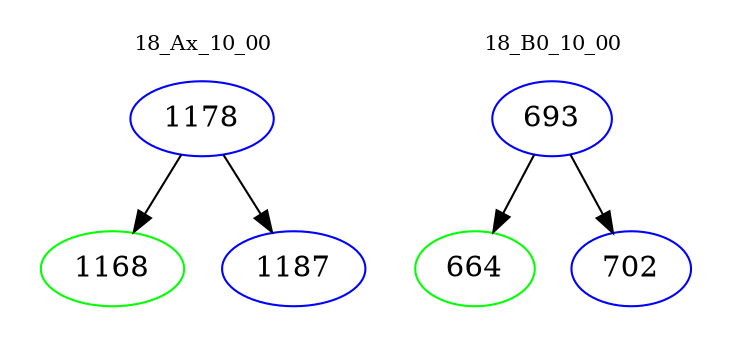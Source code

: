 digraph{
subgraph cluster_0 {
color = white
label = "18_Ax_10_00";
fontsize=10;
T0_1178 [label="1178", color="blue"]
T0_1178 -> T0_1168 [color="black"]
T0_1168 [label="1168", color="green"]
T0_1178 -> T0_1187 [color="black"]
T0_1187 [label="1187", color="blue"]
}
subgraph cluster_1 {
color = white
label = "18_B0_10_00";
fontsize=10;
T1_693 [label="693", color="blue"]
T1_693 -> T1_664 [color="black"]
T1_664 [label="664", color="green"]
T1_693 -> T1_702 [color="black"]
T1_702 [label="702", color="blue"]
}
}
